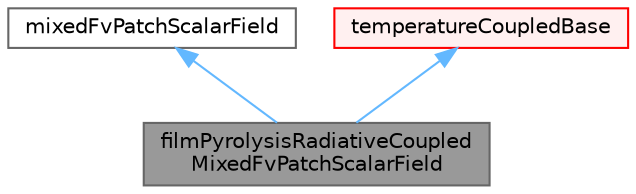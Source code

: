 digraph "filmPyrolysisRadiativeCoupledMixedFvPatchScalarField"
{
 // LATEX_PDF_SIZE
  bgcolor="transparent";
  edge [fontname=Helvetica,fontsize=10,labelfontname=Helvetica,labelfontsize=10];
  node [fontname=Helvetica,fontsize=10,shape=box,height=0.2,width=0.4];
  Node1 [id="Node000001",label="filmPyrolysisRadiativeCoupled\lMixedFvPatchScalarField",height=0.2,width=0.4,color="gray40", fillcolor="grey60", style="filled", fontcolor="black",tooltip="Mixed boundary condition for temperature, to be used in the flow and pyrolysis regions when a film re..."];
  Node2 -> Node1 [id="edge1_Node000001_Node000002",dir="back",color="steelblue1",style="solid",tooltip=" "];
  Node2 [id="Node000002",label="mixedFvPatchScalarField",height=0.2,width=0.4,color="gray40", fillcolor="white", style="filled",tooltip=" "];
  Node3 -> Node1 [id="edge2_Node000001_Node000003",dir="back",color="steelblue1",style="solid",tooltip=" "];
  Node3 [id="Node000003",label="temperatureCoupledBase",height=0.2,width=0.4,color="red", fillcolor="#FFF0F0", style="filled",URL="$classFoam_1_1temperatureCoupledBase.html",tooltip="Common functions used in temperature coupled boundaries."];
}
